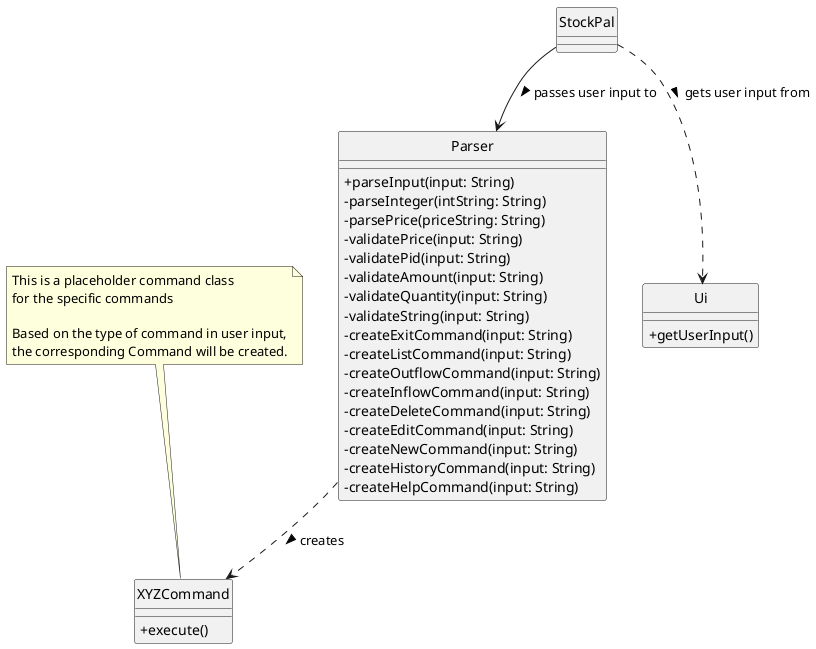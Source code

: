 @startuml

hide circles
skinparam classAttributeIconSize 0

class Parser {
    + parseInput(input: String)
    - parseInteger(intString: String)
    - parsePrice(priceString: String)
    - validatePrice(input: String)
    - validatePid(input: String)
    - validateAmount(input: String)
    - validateQuantity(input: String)
    - validateString(input: String)
    - createExitCommand(input: String)
    - createListCommand(input: String)
    - createOutflowCommand(input: String)
    - createInflowCommand(input: String)
    - createDeleteCommand(input: String)
    - createEditCommand(input: String)
    - createNewCommand(input: String)
    - createHistoryCommand(input: String)
    - createHelpCommand(input: String)

}

class StockPal
class XYZCommand
class Ui

XYZCommand : + execute()
Ui : + getUserInput()

StockPal --> Parser: passes user input to >
StockPal ..> Ui: gets user input from >
Parser ..> XYZCommand: creates >

note top of XYZCommand
This is a placeholder command class
for the specific commands

Based on the type of command in user input,
the corresponding Command will be created.
end note

@enduml
